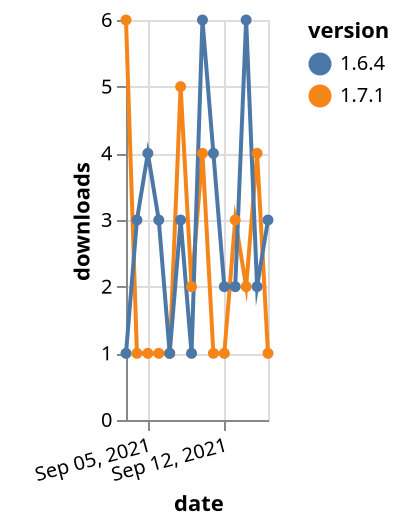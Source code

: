 {"$schema": "https://vega.github.io/schema/vega-lite/v5.json", "description": "A simple bar chart with embedded data.", "data": {"values": [{"date": "2021-09-03", "total": 215, "delta": 6, "version": "1.7.1"}, {"date": "2021-09-04", "total": 216, "delta": 1, "version": "1.7.1"}, {"date": "2021-09-05", "total": 217, "delta": 1, "version": "1.7.1"}, {"date": "2021-09-06", "total": 218, "delta": 1, "version": "1.7.1"}, {"date": "2021-09-07", "total": 219, "delta": 1, "version": "1.7.1"}, {"date": "2021-09-08", "total": 224, "delta": 5, "version": "1.7.1"}, {"date": "2021-09-09", "total": 226, "delta": 2, "version": "1.7.1"}, {"date": "2021-09-10", "total": 230, "delta": 4, "version": "1.7.1"}, {"date": "2021-09-11", "total": 231, "delta": 1, "version": "1.7.1"}, {"date": "2021-09-12", "total": 232, "delta": 1, "version": "1.7.1"}, {"date": "2021-09-13", "total": 235, "delta": 3, "version": "1.7.1"}, {"date": "2021-09-14", "total": 237, "delta": 2, "version": "1.7.1"}, {"date": "2021-09-15", "total": 241, "delta": 4, "version": "1.7.1"}, {"date": "2021-09-16", "total": 242, "delta": 1, "version": "1.7.1"}, {"date": "2021-09-03", "total": 755, "delta": 1, "version": "1.6.4"}, {"date": "2021-09-04", "total": 758, "delta": 3, "version": "1.6.4"}, {"date": "2021-09-05", "total": 762, "delta": 4, "version": "1.6.4"}, {"date": "2021-09-06", "total": 765, "delta": 3, "version": "1.6.4"}, {"date": "2021-09-07", "total": 766, "delta": 1, "version": "1.6.4"}, {"date": "2021-09-08", "total": 769, "delta": 3, "version": "1.6.4"}, {"date": "2021-09-09", "total": 770, "delta": 1, "version": "1.6.4"}, {"date": "2021-09-10", "total": 776, "delta": 6, "version": "1.6.4"}, {"date": "2021-09-11", "total": 780, "delta": 4, "version": "1.6.4"}, {"date": "2021-09-12", "total": 782, "delta": 2, "version": "1.6.4"}, {"date": "2021-09-13", "total": 784, "delta": 2, "version": "1.6.4"}, {"date": "2021-09-14", "total": 790, "delta": 6, "version": "1.6.4"}, {"date": "2021-09-15", "total": 792, "delta": 2, "version": "1.6.4"}, {"date": "2021-09-16", "total": 795, "delta": 3, "version": "1.6.4"}]}, "width": "container", "mark": {"type": "line", "point": {"filled": true}}, "encoding": {"x": {"field": "date", "type": "temporal", "timeUnit": "yearmonthdate", "title": "date", "axis": {"labelAngle": -15}}, "y": {"field": "delta", "type": "quantitative", "title": "downloads"}, "color": {"field": "version", "type": "nominal"}, "tooltip": {"field": "delta"}}}